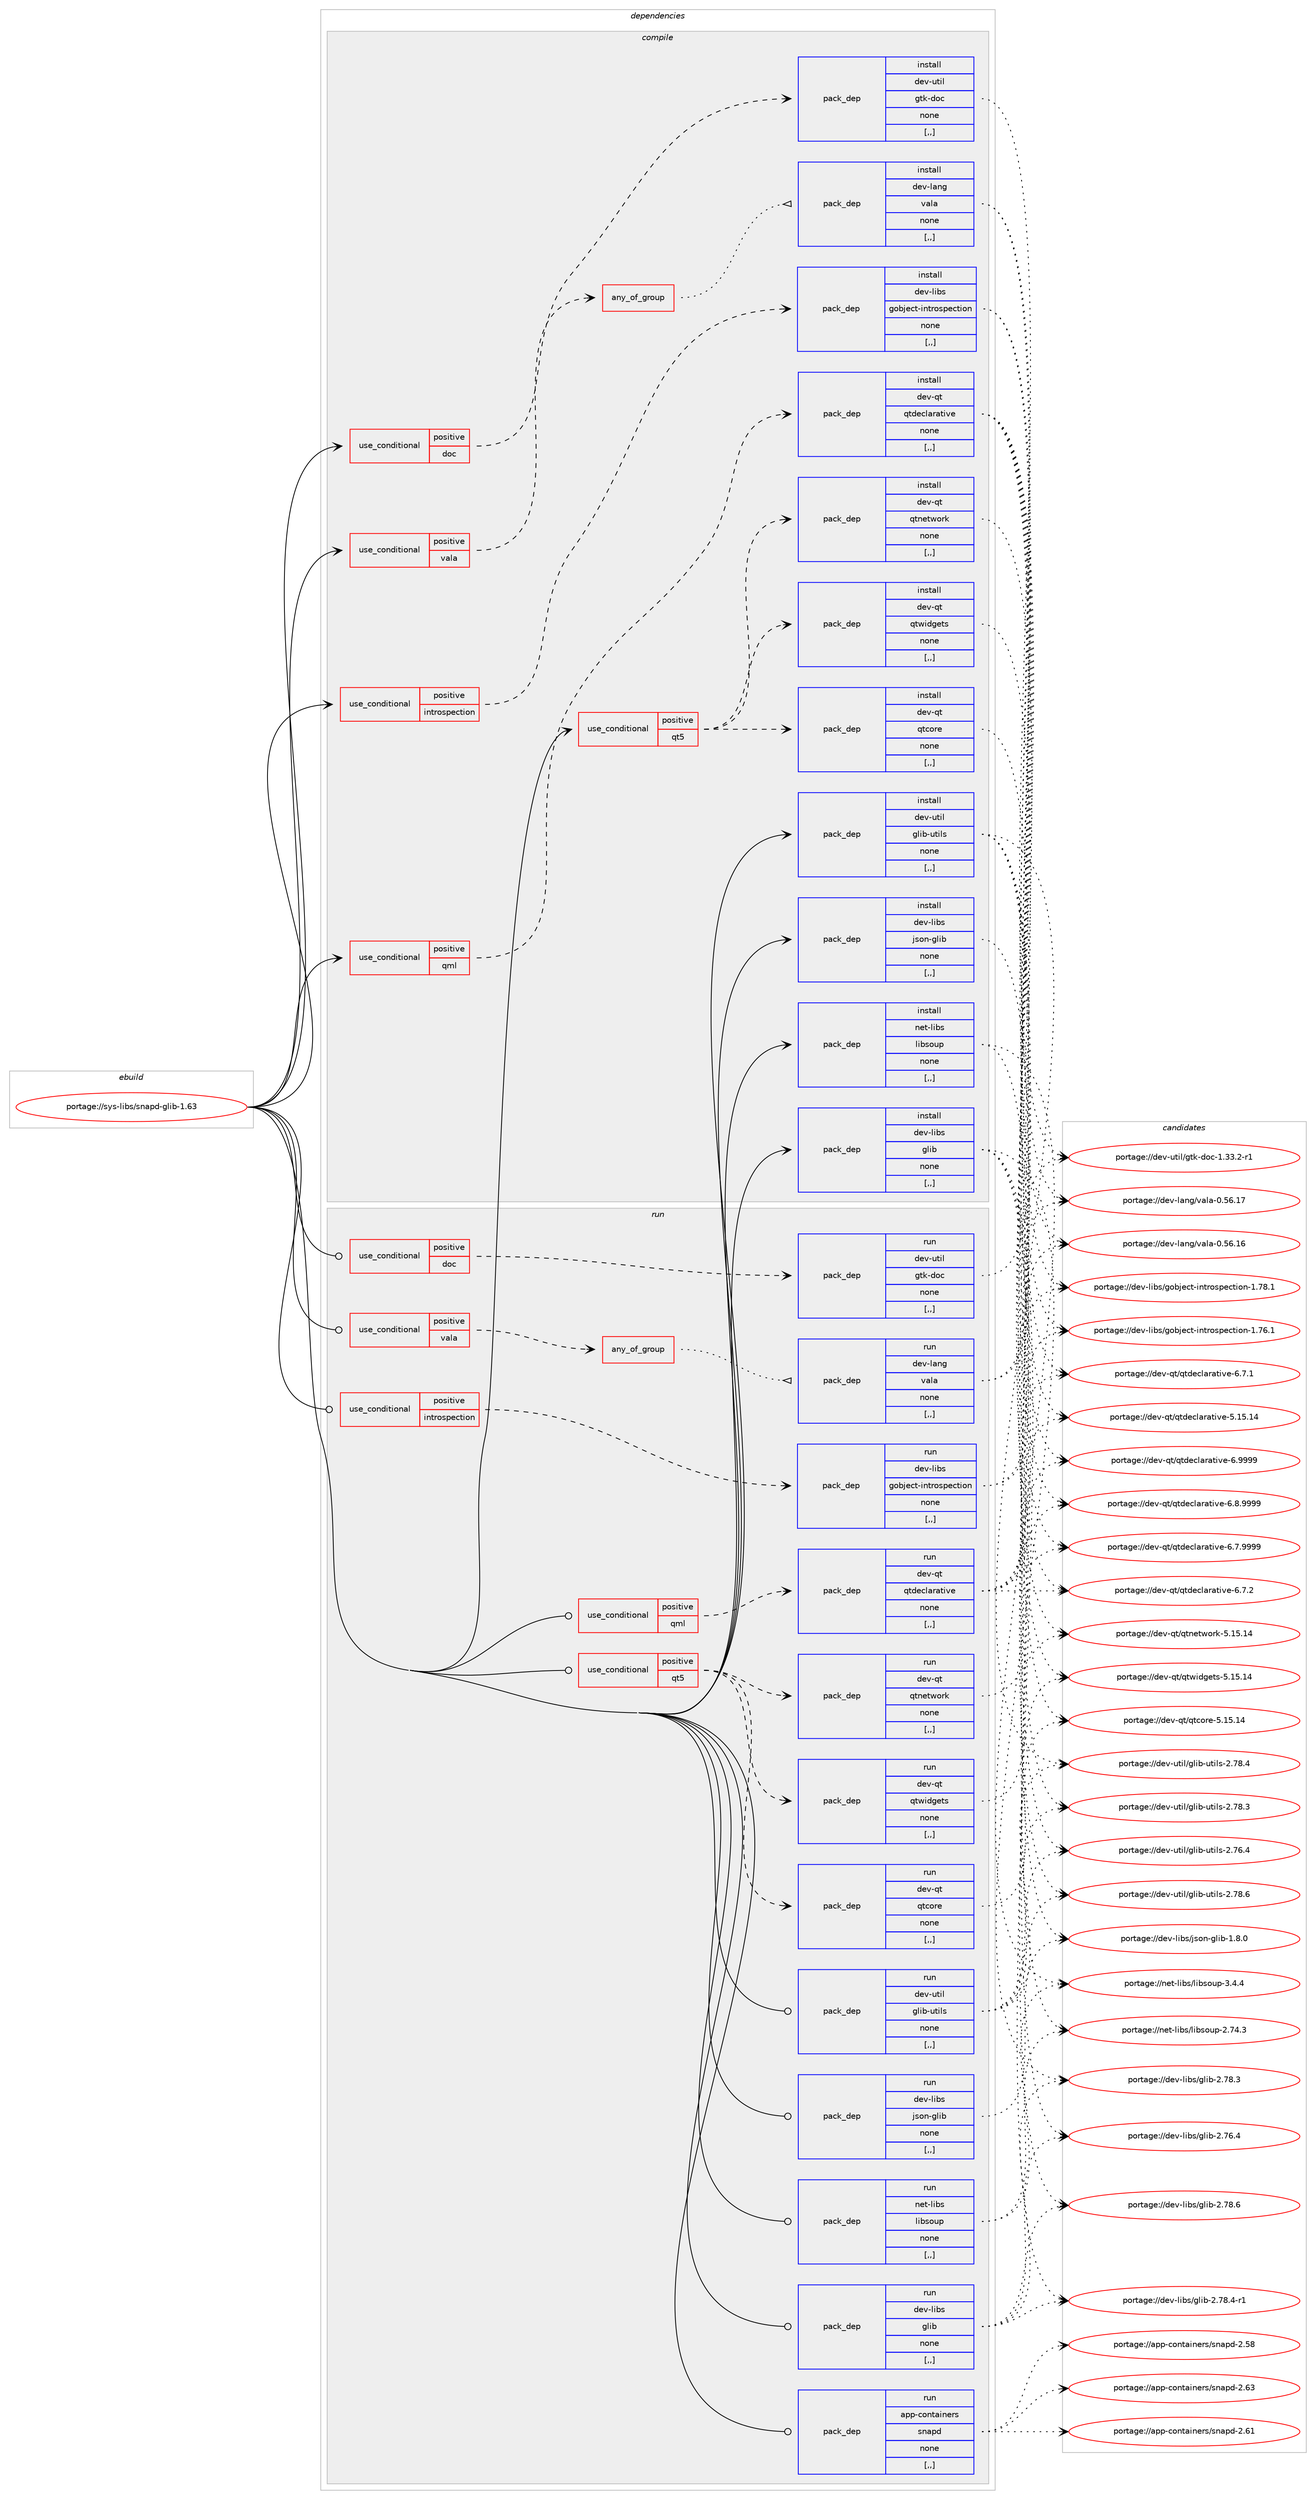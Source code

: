 digraph prolog {

# *************
# Graph options
# *************

newrank=true;
concentrate=true;
compound=true;
graph [rankdir=LR,fontname=Helvetica,fontsize=10,ranksep=1.5];#, ranksep=2.5, nodesep=0.2];
edge  [arrowhead=vee];
node  [fontname=Helvetica,fontsize=10];

# **********
# The ebuild
# **********

subgraph cluster_leftcol {
color=gray;
rank=same;
label=<<i>ebuild</i>>;
id [label="portage://sys-libs/snapd-glib-1.63", color=red, width=4, href="../sys-libs/snapd-glib-1.63.svg"];
}

# ****************
# The dependencies
# ****************

subgraph cluster_midcol {
color=gray;
label=<<i>dependencies</i>>;
subgraph cluster_compile {
fillcolor="#eeeeee";
style=filled;
label=<<i>compile</i>>;
subgraph cond117583 {
dependency439977 [label=<<TABLE BORDER="0" CELLBORDER="1" CELLSPACING="0" CELLPADDING="4"><TR><TD ROWSPAN="3" CELLPADDING="10">use_conditional</TD></TR><TR><TD>positive</TD></TR><TR><TD>doc</TD></TR></TABLE>>, shape=none, color=red];
subgraph pack319394 {
dependency439978 [label=<<TABLE BORDER="0" CELLBORDER="1" CELLSPACING="0" CELLPADDING="4" WIDTH="220"><TR><TD ROWSPAN="6" CELLPADDING="30">pack_dep</TD></TR><TR><TD WIDTH="110">install</TD></TR><TR><TD>dev-util</TD></TR><TR><TD>gtk-doc</TD></TR><TR><TD>none</TD></TR><TR><TD>[,,]</TD></TR></TABLE>>, shape=none, color=blue];
}
dependency439977:e -> dependency439978:w [weight=20,style="dashed",arrowhead="vee"];
}
id:e -> dependency439977:w [weight=20,style="solid",arrowhead="vee"];
subgraph cond117584 {
dependency439979 [label=<<TABLE BORDER="0" CELLBORDER="1" CELLSPACING="0" CELLPADDING="4"><TR><TD ROWSPAN="3" CELLPADDING="10">use_conditional</TD></TR><TR><TD>positive</TD></TR><TR><TD>introspection</TD></TR></TABLE>>, shape=none, color=red];
subgraph pack319395 {
dependency439980 [label=<<TABLE BORDER="0" CELLBORDER="1" CELLSPACING="0" CELLPADDING="4" WIDTH="220"><TR><TD ROWSPAN="6" CELLPADDING="30">pack_dep</TD></TR><TR><TD WIDTH="110">install</TD></TR><TR><TD>dev-libs</TD></TR><TR><TD>gobject-introspection</TD></TR><TR><TD>none</TD></TR><TR><TD>[,,]</TD></TR></TABLE>>, shape=none, color=blue];
}
dependency439979:e -> dependency439980:w [weight=20,style="dashed",arrowhead="vee"];
}
id:e -> dependency439979:w [weight=20,style="solid",arrowhead="vee"];
subgraph cond117585 {
dependency439981 [label=<<TABLE BORDER="0" CELLBORDER="1" CELLSPACING="0" CELLPADDING="4"><TR><TD ROWSPAN="3" CELLPADDING="10">use_conditional</TD></TR><TR><TD>positive</TD></TR><TR><TD>qml</TD></TR></TABLE>>, shape=none, color=red];
subgraph pack319396 {
dependency439982 [label=<<TABLE BORDER="0" CELLBORDER="1" CELLSPACING="0" CELLPADDING="4" WIDTH="220"><TR><TD ROWSPAN="6" CELLPADDING="30">pack_dep</TD></TR><TR><TD WIDTH="110">install</TD></TR><TR><TD>dev-qt</TD></TR><TR><TD>qtdeclarative</TD></TR><TR><TD>none</TD></TR><TR><TD>[,,]</TD></TR></TABLE>>, shape=none, color=blue];
}
dependency439981:e -> dependency439982:w [weight=20,style="dashed",arrowhead="vee"];
}
id:e -> dependency439981:w [weight=20,style="solid",arrowhead="vee"];
subgraph cond117586 {
dependency439983 [label=<<TABLE BORDER="0" CELLBORDER="1" CELLSPACING="0" CELLPADDING="4"><TR><TD ROWSPAN="3" CELLPADDING="10">use_conditional</TD></TR><TR><TD>positive</TD></TR><TR><TD>qt5</TD></TR></TABLE>>, shape=none, color=red];
subgraph pack319397 {
dependency439984 [label=<<TABLE BORDER="0" CELLBORDER="1" CELLSPACING="0" CELLPADDING="4" WIDTH="220"><TR><TD ROWSPAN="6" CELLPADDING="30">pack_dep</TD></TR><TR><TD WIDTH="110">install</TD></TR><TR><TD>dev-qt</TD></TR><TR><TD>qtcore</TD></TR><TR><TD>none</TD></TR><TR><TD>[,,]</TD></TR></TABLE>>, shape=none, color=blue];
}
dependency439983:e -> dependency439984:w [weight=20,style="dashed",arrowhead="vee"];
subgraph pack319398 {
dependency439985 [label=<<TABLE BORDER="0" CELLBORDER="1" CELLSPACING="0" CELLPADDING="4" WIDTH="220"><TR><TD ROWSPAN="6" CELLPADDING="30">pack_dep</TD></TR><TR><TD WIDTH="110">install</TD></TR><TR><TD>dev-qt</TD></TR><TR><TD>qtnetwork</TD></TR><TR><TD>none</TD></TR><TR><TD>[,,]</TD></TR></TABLE>>, shape=none, color=blue];
}
dependency439983:e -> dependency439985:w [weight=20,style="dashed",arrowhead="vee"];
subgraph pack319399 {
dependency439986 [label=<<TABLE BORDER="0" CELLBORDER="1" CELLSPACING="0" CELLPADDING="4" WIDTH="220"><TR><TD ROWSPAN="6" CELLPADDING="30">pack_dep</TD></TR><TR><TD WIDTH="110">install</TD></TR><TR><TD>dev-qt</TD></TR><TR><TD>qtwidgets</TD></TR><TR><TD>none</TD></TR><TR><TD>[,,]</TD></TR></TABLE>>, shape=none, color=blue];
}
dependency439983:e -> dependency439986:w [weight=20,style="dashed",arrowhead="vee"];
}
id:e -> dependency439983:w [weight=20,style="solid",arrowhead="vee"];
subgraph cond117587 {
dependency439987 [label=<<TABLE BORDER="0" CELLBORDER="1" CELLSPACING="0" CELLPADDING="4"><TR><TD ROWSPAN="3" CELLPADDING="10">use_conditional</TD></TR><TR><TD>positive</TD></TR><TR><TD>vala</TD></TR></TABLE>>, shape=none, color=red];
subgraph any2773 {
dependency439988 [label=<<TABLE BORDER="0" CELLBORDER="1" CELLSPACING="0" CELLPADDING="4"><TR><TD CELLPADDING="10">any_of_group</TD></TR></TABLE>>, shape=none, color=red];subgraph pack319400 {
dependency439989 [label=<<TABLE BORDER="0" CELLBORDER="1" CELLSPACING="0" CELLPADDING="4" WIDTH="220"><TR><TD ROWSPAN="6" CELLPADDING="30">pack_dep</TD></TR><TR><TD WIDTH="110">install</TD></TR><TR><TD>dev-lang</TD></TR><TR><TD>vala</TD></TR><TR><TD>none</TD></TR><TR><TD>[,,]</TD></TR></TABLE>>, shape=none, color=blue];
}
dependency439988:e -> dependency439989:w [weight=20,style="dotted",arrowhead="oinv"];
}
dependency439987:e -> dependency439988:w [weight=20,style="dashed",arrowhead="vee"];
}
id:e -> dependency439987:w [weight=20,style="solid",arrowhead="vee"];
subgraph pack319401 {
dependency439990 [label=<<TABLE BORDER="0" CELLBORDER="1" CELLSPACING="0" CELLPADDING="4" WIDTH="220"><TR><TD ROWSPAN="6" CELLPADDING="30">pack_dep</TD></TR><TR><TD WIDTH="110">install</TD></TR><TR><TD>dev-libs</TD></TR><TR><TD>glib</TD></TR><TR><TD>none</TD></TR><TR><TD>[,,]</TD></TR></TABLE>>, shape=none, color=blue];
}
id:e -> dependency439990:w [weight=20,style="solid",arrowhead="vee"];
subgraph pack319402 {
dependency439991 [label=<<TABLE BORDER="0" CELLBORDER="1" CELLSPACING="0" CELLPADDING="4" WIDTH="220"><TR><TD ROWSPAN="6" CELLPADDING="30">pack_dep</TD></TR><TR><TD WIDTH="110">install</TD></TR><TR><TD>dev-libs</TD></TR><TR><TD>json-glib</TD></TR><TR><TD>none</TD></TR><TR><TD>[,,]</TD></TR></TABLE>>, shape=none, color=blue];
}
id:e -> dependency439991:w [weight=20,style="solid",arrowhead="vee"];
subgraph pack319403 {
dependency439992 [label=<<TABLE BORDER="0" CELLBORDER="1" CELLSPACING="0" CELLPADDING="4" WIDTH="220"><TR><TD ROWSPAN="6" CELLPADDING="30">pack_dep</TD></TR><TR><TD WIDTH="110">install</TD></TR><TR><TD>dev-util</TD></TR><TR><TD>glib-utils</TD></TR><TR><TD>none</TD></TR><TR><TD>[,,]</TD></TR></TABLE>>, shape=none, color=blue];
}
id:e -> dependency439992:w [weight=20,style="solid",arrowhead="vee"];
subgraph pack319404 {
dependency439993 [label=<<TABLE BORDER="0" CELLBORDER="1" CELLSPACING="0" CELLPADDING="4" WIDTH="220"><TR><TD ROWSPAN="6" CELLPADDING="30">pack_dep</TD></TR><TR><TD WIDTH="110">install</TD></TR><TR><TD>net-libs</TD></TR><TR><TD>libsoup</TD></TR><TR><TD>none</TD></TR><TR><TD>[,,]</TD></TR></TABLE>>, shape=none, color=blue];
}
id:e -> dependency439993:w [weight=20,style="solid",arrowhead="vee"];
}
subgraph cluster_compileandrun {
fillcolor="#eeeeee";
style=filled;
label=<<i>compile and run</i>>;
}
subgraph cluster_run {
fillcolor="#eeeeee";
style=filled;
label=<<i>run</i>>;
subgraph cond117588 {
dependency439994 [label=<<TABLE BORDER="0" CELLBORDER="1" CELLSPACING="0" CELLPADDING="4"><TR><TD ROWSPAN="3" CELLPADDING="10">use_conditional</TD></TR><TR><TD>positive</TD></TR><TR><TD>doc</TD></TR></TABLE>>, shape=none, color=red];
subgraph pack319405 {
dependency439995 [label=<<TABLE BORDER="0" CELLBORDER="1" CELLSPACING="0" CELLPADDING="4" WIDTH="220"><TR><TD ROWSPAN="6" CELLPADDING="30">pack_dep</TD></TR><TR><TD WIDTH="110">run</TD></TR><TR><TD>dev-util</TD></TR><TR><TD>gtk-doc</TD></TR><TR><TD>none</TD></TR><TR><TD>[,,]</TD></TR></TABLE>>, shape=none, color=blue];
}
dependency439994:e -> dependency439995:w [weight=20,style="dashed",arrowhead="vee"];
}
id:e -> dependency439994:w [weight=20,style="solid",arrowhead="odot"];
subgraph cond117589 {
dependency439996 [label=<<TABLE BORDER="0" CELLBORDER="1" CELLSPACING="0" CELLPADDING="4"><TR><TD ROWSPAN="3" CELLPADDING="10">use_conditional</TD></TR><TR><TD>positive</TD></TR><TR><TD>introspection</TD></TR></TABLE>>, shape=none, color=red];
subgraph pack319406 {
dependency439997 [label=<<TABLE BORDER="0" CELLBORDER="1" CELLSPACING="0" CELLPADDING="4" WIDTH="220"><TR><TD ROWSPAN="6" CELLPADDING="30">pack_dep</TD></TR><TR><TD WIDTH="110">run</TD></TR><TR><TD>dev-libs</TD></TR><TR><TD>gobject-introspection</TD></TR><TR><TD>none</TD></TR><TR><TD>[,,]</TD></TR></TABLE>>, shape=none, color=blue];
}
dependency439996:e -> dependency439997:w [weight=20,style="dashed",arrowhead="vee"];
}
id:e -> dependency439996:w [weight=20,style="solid",arrowhead="odot"];
subgraph cond117590 {
dependency439998 [label=<<TABLE BORDER="0" CELLBORDER="1" CELLSPACING="0" CELLPADDING="4"><TR><TD ROWSPAN="3" CELLPADDING="10">use_conditional</TD></TR><TR><TD>positive</TD></TR><TR><TD>qml</TD></TR></TABLE>>, shape=none, color=red];
subgraph pack319407 {
dependency439999 [label=<<TABLE BORDER="0" CELLBORDER="1" CELLSPACING="0" CELLPADDING="4" WIDTH="220"><TR><TD ROWSPAN="6" CELLPADDING="30">pack_dep</TD></TR><TR><TD WIDTH="110">run</TD></TR><TR><TD>dev-qt</TD></TR><TR><TD>qtdeclarative</TD></TR><TR><TD>none</TD></TR><TR><TD>[,,]</TD></TR></TABLE>>, shape=none, color=blue];
}
dependency439998:e -> dependency439999:w [weight=20,style="dashed",arrowhead="vee"];
}
id:e -> dependency439998:w [weight=20,style="solid",arrowhead="odot"];
subgraph cond117591 {
dependency440000 [label=<<TABLE BORDER="0" CELLBORDER="1" CELLSPACING="0" CELLPADDING="4"><TR><TD ROWSPAN="3" CELLPADDING="10">use_conditional</TD></TR><TR><TD>positive</TD></TR><TR><TD>qt5</TD></TR></TABLE>>, shape=none, color=red];
subgraph pack319408 {
dependency440001 [label=<<TABLE BORDER="0" CELLBORDER="1" CELLSPACING="0" CELLPADDING="4" WIDTH="220"><TR><TD ROWSPAN="6" CELLPADDING="30">pack_dep</TD></TR><TR><TD WIDTH="110">run</TD></TR><TR><TD>dev-qt</TD></TR><TR><TD>qtcore</TD></TR><TR><TD>none</TD></TR><TR><TD>[,,]</TD></TR></TABLE>>, shape=none, color=blue];
}
dependency440000:e -> dependency440001:w [weight=20,style="dashed",arrowhead="vee"];
subgraph pack319409 {
dependency440002 [label=<<TABLE BORDER="0" CELLBORDER="1" CELLSPACING="0" CELLPADDING="4" WIDTH="220"><TR><TD ROWSPAN="6" CELLPADDING="30">pack_dep</TD></TR><TR><TD WIDTH="110">run</TD></TR><TR><TD>dev-qt</TD></TR><TR><TD>qtnetwork</TD></TR><TR><TD>none</TD></TR><TR><TD>[,,]</TD></TR></TABLE>>, shape=none, color=blue];
}
dependency440000:e -> dependency440002:w [weight=20,style="dashed",arrowhead="vee"];
subgraph pack319410 {
dependency440003 [label=<<TABLE BORDER="0" CELLBORDER="1" CELLSPACING="0" CELLPADDING="4" WIDTH="220"><TR><TD ROWSPAN="6" CELLPADDING="30">pack_dep</TD></TR><TR><TD WIDTH="110">run</TD></TR><TR><TD>dev-qt</TD></TR><TR><TD>qtwidgets</TD></TR><TR><TD>none</TD></TR><TR><TD>[,,]</TD></TR></TABLE>>, shape=none, color=blue];
}
dependency440000:e -> dependency440003:w [weight=20,style="dashed",arrowhead="vee"];
}
id:e -> dependency440000:w [weight=20,style="solid",arrowhead="odot"];
subgraph cond117592 {
dependency440004 [label=<<TABLE BORDER="0" CELLBORDER="1" CELLSPACING="0" CELLPADDING="4"><TR><TD ROWSPAN="3" CELLPADDING="10">use_conditional</TD></TR><TR><TD>positive</TD></TR><TR><TD>vala</TD></TR></TABLE>>, shape=none, color=red];
subgraph any2774 {
dependency440005 [label=<<TABLE BORDER="0" CELLBORDER="1" CELLSPACING="0" CELLPADDING="4"><TR><TD CELLPADDING="10">any_of_group</TD></TR></TABLE>>, shape=none, color=red];subgraph pack319411 {
dependency440006 [label=<<TABLE BORDER="0" CELLBORDER="1" CELLSPACING="0" CELLPADDING="4" WIDTH="220"><TR><TD ROWSPAN="6" CELLPADDING="30">pack_dep</TD></TR><TR><TD WIDTH="110">run</TD></TR><TR><TD>dev-lang</TD></TR><TR><TD>vala</TD></TR><TR><TD>none</TD></TR><TR><TD>[,,]</TD></TR></TABLE>>, shape=none, color=blue];
}
dependency440005:e -> dependency440006:w [weight=20,style="dotted",arrowhead="oinv"];
}
dependency440004:e -> dependency440005:w [weight=20,style="dashed",arrowhead="vee"];
}
id:e -> dependency440004:w [weight=20,style="solid",arrowhead="odot"];
subgraph pack319412 {
dependency440007 [label=<<TABLE BORDER="0" CELLBORDER="1" CELLSPACING="0" CELLPADDING="4" WIDTH="220"><TR><TD ROWSPAN="6" CELLPADDING="30">pack_dep</TD></TR><TR><TD WIDTH="110">run</TD></TR><TR><TD>app-containers</TD></TR><TR><TD>snapd</TD></TR><TR><TD>none</TD></TR><TR><TD>[,,]</TD></TR></TABLE>>, shape=none, color=blue];
}
id:e -> dependency440007:w [weight=20,style="solid",arrowhead="odot"];
subgraph pack319413 {
dependency440008 [label=<<TABLE BORDER="0" CELLBORDER="1" CELLSPACING="0" CELLPADDING="4" WIDTH="220"><TR><TD ROWSPAN="6" CELLPADDING="30">pack_dep</TD></TR><TR><TD WIDTH="110">run</TD></TR><TR><TD>dev-libs</TD></TR><TR><TD>glib</TD></TR><TR><TD>none</TD></TR><TR><TD>[,,]</TD></TR></TABLE>>, shape=none, color=blue];
}
id:e -> dependency440008:w [weight=20,style="solid",arrowhead="odot"];
subgraph pack319414 {
dependency440009 [label=<<TABLE BORDER="0" CELLBORDER="1" CELLSPACING="0" CELLPADDING="4" WIDTH="220"><TR><TD ROWSPAN="6" CELLPADDING="30">pack_dep</TD></TR><TR><TD WIDTH="110">run</TD></TR><TR><TD>dev-libs</TD></TR><TR><TD>json-glib</TD></TR><TR><TD>none</TD></TR><TR><TD>[,,]</TD></TR></TABLE>>, shape=none, color=blue];
}
id:e -> dependency440009:w [weight=20,style="solid",arrowhead="odot"];
subgraph pack319415 {
dependency440010 [label=<<TABLE BORDER="0" CELLBORDER="1" CELLSPACING="0" CELLPADDING="4" WIDTH="220"><TR><TD ROWSPAN="6" CELLPADDING="30">pack_dep</TD></TR><TR><TD WIDTH="110">run</TD></TR><TR><TD>dev-util</TD></TR><TR><TD>glib-utils</TD></TR><TR><TD>none</TD></TR><TR><TD>[,,]</TD></TR></TABLE>>, shape=none, color=blue];
}
id:e -> dependency440010:w [weight=20,style="solid",arrowhead="odot"];
subgraph pack319416 {
dependency440011 [label=<<TABLE BORDER="0" CELLBORDER="1" CELLSPACING="0" CELLPADDING="4" WIDTH="220"><TR><TD ROWSPAN="6" CELLPADDING="30">pack_dep</TD></TR><TR><TD WIDTH="110">run</TD></TR><TR><TD>net-libs</TD></TR><TR><TD>libsoup</TD></TR><TR><TD>none</TD></TR><TR><TD>[,,]</TD></TR></TABLE>>, shape=none, color=blue];
}
id:e -> dependency440011:w [weight=20,style="solid",arrowhead="odot"];
}
}

# **************
# The candidates
# **************

subgraph cluster_choices {
rank=same;
color=gray;
label=<<i>candidates</i>>;

subgraph choice319394 {
color=black;
nodesep=1;
choice10010111845117116105108471031161074510011199454946515146504511449 [label="portage://dev-util/gtk-doc-1.33.2-r1", color=red, width=4,href="../dev-util/gtk-doc-1.33.2-r1.svg"];
dependency439978:e -> choice10010111845117116105108471031161074510011199454946515146504511449:w [style=dotted,weight="100"];
}
subgraph choice319395 {
color=black;
nodesep=1;
choice1001011184510810598115471031119810610199116451051101161141111151121019911610511111045494655564649 [label="portage://dev-libs/gobject-introspection-1.78.1", color=red, width=4,href="../dev-libs/gobject-introspection-1.78.1.svg"];
choice1001011184510810598115471031119810610199116451051101161141111151121019911610511111045494655544649 [label="portage://dev-libs/gobject-introspection-1.76.1", color=red, width=4,href="../dev-libs/gobject-introspection-1.76.1.svg"];
dependency439980:e -> choice1001011184510810598115471031119810610199116451051101161141111151121019911610511111045494655564649:w [style=dotted,weight="100"];
dependency439980:e -> choice1001011184510810598115471031119810610199116451051101161141111151121019911610511111045494655544649:w [style=dotted,weight="100"];
}
subgraph choice319396 {
color=black;
nodesep=1;
choice100101118451131164711311610010199108971149711610511810145544657575757 [label="portage://dev-qt/qtdeclarative-6.9999", color=red, width=4,href="../dev-qt/qtdeclarative-6.9999.svg"];
choice1001011184511311647113116100101991089711497116105118101455446564657575757 [label="portage://dev-qt/qtdeclarative-6.8.9999", color=red, width=4,href="../dev-qt/qtdeclarative-6.8.9999.svg"];
choice1001011184511311647113116100101991089711497116105118101455446554657575757 [label="portage://dev-qt/qtdeclarative-6.7.9999", color=red, width=4,href="../dev-qt/qtdeclarative-6.7.9999.svg"];
choice1001011184511311647113116100101991089711497116105118101455446554650 [label="portage://dev-qt/qtdeclarative-6.7.2", color=red, width=4,href="../dev-qt/qtdeclarative-6.7.2.svg"];
choice1001011184511311647113116100101991089711497116105118101455446554649 [label="portage://dev-qt/qtdeclarative-6.7.1", color=red, width=4,href="../dev-qt/qtdeclarative-6.7.1.svg"];
choice10010111845113116471131161001019910897114971161051181014553464953464952 [label="portage://dev-qt/qtdeclarative-5.15.14", color=red, width=4,href="../dev-qt/qtdeclarative-5.15.14.svg"];
dependency439982:e -> choice100101118451131164711311610010199108971149711610511810145544657575757:w [style=dotted,weight="100"];
dependency439982:e -> choice1001011184511311647113116100101991089711497116105118101455446564657575757:w [style=dotted,weight="100"];
dependency439982:e -> choice1001011184511311647113116100101991089711497116105118101455446554657575757:w [style=dotted,weight="100"];
dependency439982:e -> choice1001011184511311647113116100101991089711497116105118101455446554650:w [style=dotted,weight="100"];
dependency439982:e -> choice1001011184511311647113116100101991089711497116105118101455446554649:w [style=dotted,weight="100"];
dependency439982:e -> choice10010111845113116471131161001019910897114971161051181014553464953464952:w [style=dotted,weight="100"];
}
subgraph choice319397 {
color=black;
nodesep=1;
choice1001011184511311647113116991111141014553464953464952 [label="portage://dev-qt/qtcore-5.15.14", color=red, width=4,href="../dev-qt/qtcore-5.15.14.svg"];
dependency439984:e -> choice1001011184511311647113116991111141014553464953464952:w [style=dotted,weight="100"];
}
subgraph choice319398 {
color=black;
nodesep=1;
choice10010111845113116471131161101011161191111141074553464953464952 [label="portage://dev-qt/qtnetwork-5.15.14", color=red, width=4,href="../dev-qt/qtnetwork-5.15.14.svg"];
dependency439985:e -> choice10010111845113116471131161101011161191111141074553464953464952:w [style=dotted,weight="100"];
}
subgraph choice319399 {
color=black;
nodesep=1;
choice10010111845113116471131161191051001031011161154553464953464952 [label="portage://dev-qt/qtwidgets-5.15.14", color=red, width=4,href="../dev-qt/qtwidgets-5.15.14.svg"];
dependency439986:e -> choice10010111845113116471131161191051001031011161154553464953464952:w [style=dotted,weight="100"];
}
subgraph choice319400 {
color=black;
nodesep=1;
choice10010111845108971101034711897108974548465354464955 [label="portage://dev-lang/vala-0.56.17", color=red, width=4,href="../dev-lang/vala-0.56.17.svg"];
choice10010111845108971101034711897108974548465354464954 [label="portage://dev-lang/vala-0.56.16", color=red, width=4,href="../dev-lang/vala-0.56.16.svg"];
dependency439989:e -> choice10010111845108971101034711897108974548465354464955:w [style=dotted,weight="100"];
dependency439989:e -> choice10010111845108971101034711897108974548465354464954:w [style=dotted,weight="100"];
}
subgraph choice319401 {
color=black;
nodesep=1;
choice1001011184510810598115471031081059845504655564654 [label="portage://dev-libs/glib-2.78.6", color=red, width=4,href="../dev-libs/glib-2.78.6.svg"];
choice10010111845108105981154710310810598455046555646524511449 [label="portage://dev-libs/glib-2.78.4-r1", color=red, width=4,href="../dev-libs/glib-2.78.4-r1.svg"];
choice1001011184510810598115471031081059845504655564651 [label="portage://dev-libs/glib-2.78.3", color=red, width=4,href="../dev-libs/glib-2.78.3.svg"];
choice1001011184510810598115471031081059845504655544652 [label="portage://dev-libs/glib-2.76.4", color=red, width=4,href="../dev-libs/glib-2.76.4.svg"];
dependency439990:e -> choice1001011184510810598115471031081059845504655564654:w [style=dotted,weight="100"];
dependency439990:e -> choice10010111845108105981154710310810598455046555646524511449:w [style=dotted,weight="100"];
dependency439990:e -> choice1001011184510810598115471031081059845504655564651:w [style=dotted,weight="100"];
dependency439990:e -> choice1001011184510810598115471031081059845504655544652:w [style=dotted,weight="100"];
}
subgraph choice319402 {
color=black;
nodesep=1;
choice1001011184510810598115471061151111104510310810598454946564648 [label="portage://dev-libs/json-glib-1.8.0", color=red, width=4,href="../dev-libs/json-glib-1.8.0.svg"];
dependency439991:e -> choice1001011184510810598115471061151111104510310810598454946564648:w [style=dotted,weight="100"];
}
subgraph choice319403 {
color=black;
nodesep=1;
choice1001011184511711610510847103108105984511711610510811545504655564654 [label="portage://dev-util/glib-utils-2.78.6", color=red, width=4,href="../dev-util/glib-utils-2.78.6.svg"];
choice1001011184511711610510847103108105984511711610510811545504655564652 [label="portage://dev-util/glib-utils-2.78.4", color=red, width=4,href="../dev-util/glib-utils-2.78.4.svg"];
choice1001011184511711610510847103108105984511711610510811545504655564651 [label="portage://dev-util/glib-utils-2.78.3", color=red, width=4,href="../dev-util/glib-utils-2.78.3.svg"];
choice1001011184511711610510847103108105984511711610510811545504655544652 [label="portage://dev-util/glib-utils-2.76.4", color=red, width=4,href="../dev-util/glib-utils-2.76.4.svg"];
dependency439992:e -> choice1001011184511711610510847103108105984511711610510811545504655564654:w [style=dotted,weight="100"];
dependency439992:e -> choice1001011184511711610510847103108105984511711610510811545504655564652:w [style=dotted,weight="100"];
dependency439992:e -> choice1001011184511711610510847103108105984511711610510811545504655564651:w [style=dotted,weight="100"];
dependency439992:e -> choice1001011184511711610510847103108105984511711610510811545504655544652:w [style=dotted,weight="100"];
}
subgraph choice319404 {
color=black;
nodesep=1;
choice11010111645108105981154710810598115111117112455146524652 [label="portage://net-libs/libsoup-3.4.4", color=red, width=4,href="../net-libs/libsoup-3.4.4.svg"];
choice1101011164510810598115471081059811511111711245504655524651 [label="portage://net-libs/libsoup-2.74.3", color=red, width=4,href="../net-libs/libsoup-2.74.3.svg"];
dependency439993:e -> choice11010111645108105981154710810598115111117112455146524652:w [style=dotted,weight="100"];
dependency439993:e -> choice1101011164510810598115471081059811511111711245504655524651:w [style=dotted,weight="100"];
}
subgraph choice319405 {
color=black;
nodesep=1;
choice10010111845117116105108471031161074510011199454946515146504511449 [label="portage://dev-util/gtk-doc-1.33.2-r1", color=red, width=4,href="../dev-util/gtk-doc-1.33.2-r1.svg"];
dependency439995:e -> choice10010111845117116105108471031161074510011199454946515146504511449:w [style=dotted,weight="100"];
}
subgraph choice319406 {
color=black;
nodesep=1;
choice1001011184510810598115471031119810610199116451051101161141111151121019911610511111045494655564649 [label="portage://dev-libs/gobject-introspection-1.78.1", color=red, width=4,href="../dev-libs/gobject-introspection-1.78.1.svg"];
choice1001011184510810598115471031119810610199116451051101161141111151121019911610511111045494655544649 [label="portage://dev-libs/gobject-introspection-1.76.1", color=red, width=4,href="../dev-libs/gobject-introspection-1.76.1.svg"];
dependency439997:e -> choice1001011184510810598115471031119810610199116451051101161141111151121019911610511111045494655564649:w [style=dotted,weight="100"];
dependency439997:e -> choice1001011184510810598115471031119810610199116451051101161141111151121019911610511111045494655544649:w [style=dotted,weight="100"];
}
subgraph choice319407 {
color=black;
nodesep=1;
choice100101118451131164711311610010199108971149711610511810145544657575757 [label="portage://dev-qt/qtdeclarative-6.9999", color=red, width=4,href="../dev-qt/qtdeclarative-6.9999.svg"];
choice1001011184511311647113116100101991089711497116105118101455446564657575757 [label="portage://dev-qt/qtdeclarative-6.8.9999", color=red, width=4,href="../dev-qt/qtdeclarative-6.8.9999.svg"];
choice1001011184511311647113116100101991089711497116105118101455446554657575757 [label="portage://dev-qt/qtdeclarative-6.7.9999", color=red, width=4,href="../dev-qt/qtdeclarative-6.7.9999.svg"];
choice1001011184511311647113116100101991089711497116105118101455446554650 [label="portage://dev-qt/qtdeclarative-6.7.2", color=red, width=4,href="../dev-qt/qtdeclarative-6.7.2.svg"];
choice1001011184511311647113116100101991089711497116105118101455446554649 [label="portage://dev-qt/qtdeclarative-6.7.1", color=red, width=4,href="../dev-qt/qtdeclarative-6.7.1.svg"];
choice10010111845113116471131161001019910897114971161051181014553464953464952 [label="portage://dev-qt/qtdeclarative-5.15.14", color=red, width=4,href="../dev-qt/qtdeclarative-5.15.14.svg"];
dependency439999:e -> choice100101118451131164711311610010199108971149711610511810145544657575757:w [style=dotted,weight="100"];
dependency439999:e -> choice1001011184511311647113116100101991089711497116105118101455446564657575757:w [style=dotted,weight="100"];
dependency439999:e -> choice1001011184511311647113116100101991089711497116105118101455446554657575757:w [style=dotted,weight="100"];
dependency439999:e -> choice1001011184511311647113116100101991089711497116105118101455446554650:w [style=dotted,weight="100"];
dependency439999:e -> choice1001011184511311647113116100101991089711497116105118101455446554649:w [style=dotted,weight="100"];
dependency439999:e -> choice10010111845113116471131161001019910897114971161051181014553464953464952:w [style=dotted,weight="100"];
}
subgraph choice319408 {
color=black;
nodesep=1;
choice1001011184511311647113116991111141014553464953464952 [label="portage://dev-qt/qtcore-5.15.14", color=red, width=4,href="../dev-qt/qtcore-5.15.14.svg"];
dependency440001:e -> choice1001011184511311647113116991111141014553464953464952:w [style=dotted,weight="100"];
}
subgraph choice319409 {
color=black;
nodesep=1;
choice10010111845113116471131161101011161191111141074553464953464952 [label="portage://dev-qt/qtnetwork-5.15.14", color=red, width=4,href="../dev-qt/qtnetwork-5.15.14.svg"];
dependency440002:e -> choice10010111845113116471131161101011161191111141074553464953464952:w [style=dotted,weight="100"];
}
subgraph choice319410 {
color=black;
nodesep=1;
choice10010111845113116471131161191051001031011161154553464953464952 [label="portage://dev-qt/qtwidgets-5.15.14", color=red, width=4,href="../dev-qt/qtwidgets-5.15.14.svg"];
dependency440003:e -> choice10010111845113116471131161191051001031011161154553464953464952:w [style=dotted,weight="100"];
}
subgraph choice319411 {
color=black;
nodesep=1;
choice10010111845108971101034711897108974548465354464955 [label="portage://dev-lang/vala-0.56.17", color=red, width=4,href="../dev-lang/vala-0.56.17.svg"];
choice10010111845108971101034711897108974548465354464954 [label="portage://dev-lang/vala-0.56.16", color=red, width=4,href="../dev-lang/vala-0.56.16.svg"];
dependency440006:e -> choice10010111845108971101034711897108974548465354464955:w [style=dotted,weight="100"];
dependency440006:e -> choice10010111845108971101034711897108974548465354464954:w [style=dotted,weight="100"];
}
subgraph choice319412 {
color=black;
nodesep=1;
choice9711211245991111101169710511010111411547115110971121004550465451 [label="portage://app-containers/snapd-2.63", color=red, width=4,href="../app-containers/snapd-2.63.svg"];
choice9711211245991111101169710511010111411547115110971121004550465449 [label="portage://app-containers/snapd-2.61", color=red, width=4,href="../app-containers/snapd-2.61.svg"];
choice9711211245991111101169710511010111411547115110971121004550465356 [label="portage://app-containers/snapd-2.58", color=red, width=4,href="../app-containers/snapd-2.58.svg"];
dependency440007:e -> choice9711211245991111101169710511010111411547115110971121004550465451:w [style=dotted,weight="100"];
dependency440007:e -> choice9711211245991111101169710511010111411547115110971121004550465449:w [style=dotted,weight="100"];
dependency440007:e -> choice9711211245991111101169710511010111411547115110971121004550465356:w [style=dotted,weight="100"];
}
subgraph choice319413 {
color=black;
nodesep=1;
choice1001011184510810598115471031081059845504655564654 [label="portage://dev-libs/glib-2.78.6", color=red, width=4,href="../dev-libs/glib-2.78.6.svg"];
choice10010111845108105981154710310810598455046555646524511449 [label="portage://dev-libs/glib-2.78.4-r1", color=red, width=4,href="../dev-libs/glib-2.78.4-r1.svg"];
choice1001011184510810598115471031081059845504655564651 [label="portage://dev-libs/glib-2.78.3", color=red, width=4,href="../dev-libs/glib-2.78.3.svg"];
choice1001011184510810598115471031081059845504655544652 [label="portage://dev-libs/glib-2.76.4", color=red, width=4,href="../dev-libs/glib-2.76.4.svg"];
dependency440008:e -> choice1001011184510810598115471031081059845504655564654:w [style=dotted,weight="100"];
dependency440008:e -> choice10010111845108105981154710310810598455046555646524511449:w [style=dotted,weight="100"];
dependency440008:e -> choice1001011184510810598115471031081059845504655564651:w [style=dotted,weight="100"];
dependency440008:e -> choice1001011184510810598115471031081059845504655544652:w [style=dotted,weight="100"];
}
subgraph choice319414 {
color=black;
nodesep=1;
choice1001011184510810598115471061151111104510310810598454946564648 [label="portage://dev-libs/json-glib-1.8.0", color=red, width=4,href="../dev-libs/json-glib-1.8.0.svg"];
dependency440009:e -> choice1001011184510810598115471061151111104510310810598454946564648:w [style=dotted,weight="100"];
}
subgraph choice319415 {
color=black;
nodesep=1;
choice1001011184511711610510847103108105984511711610510811545504655564654 [label="portage://dev-util/glib-utils-2.78.6", color=red, width=4,href="../dev-util/glib-utils-2.78.6.svg"];
choice1001011184511711610510847103108105984511711610510811545504655564652 [label="portage://dev-util/glib-utils-2.78.4", color=red, width=4,href="../dev-util/glib-utils-2.78.4.svg"];
choice1001011184511711610510847103108105984511711610510811545504655564651 [label="portage://dev-util/glib-utils-2.78.3", color=red, width=4,href="../dev-util/glib-utils-2.78.3.svg"];
choice1001011184511711610510847103108105984511711610510811545504655544652 [label="portage://dev-util/glib-utils-2.76.4", color=red, width=4,href="../dev-util/glib-utils-2.76.4.svg"];
dependency440010:e -> choice1001011184511711610510847103108105984511711610510811545504655564654:w [style=dotted,weight="100"];
dependency440010:e -> choice1001011184511711610510847103108105984511711610510811545504655564652:w [style=dotted,weight="100"];
dependency440010:e -> choice1001011184511711610510847103108105984511711610510811545504655564651:w [style=dotted,weight="100"];
dependency440010:e -> choice1001011184511711610510847103108105984511711610510811545504655544652:w [style=dotted,weight="100"];
}
subgraph choice319416 {
color=black;
nodesep=1;
choice11010111645108105981154710810598115111117112455146524652 [label="portage://net-libs/libsoup-3.4.4", color=red, width=4,href="../net-libs/libsoup-3.4.4.svg"];
choice1101011164510810598115471081059811511111711245504655524651 [label="portage://net-libs/libsoup-2.74.3", color=red, width=4,href="../net-libs/libsoup-2.74.3.svg"];
dependency440011:e -> choice11010111645108105981154710810598115111117112455146524652:w [style=dotted,weight="100"];
dependency440011:e -> choice1101011164510810598115471081059811511111711245504655524651:w [style=dotted,weight="100"];
}
}

}
